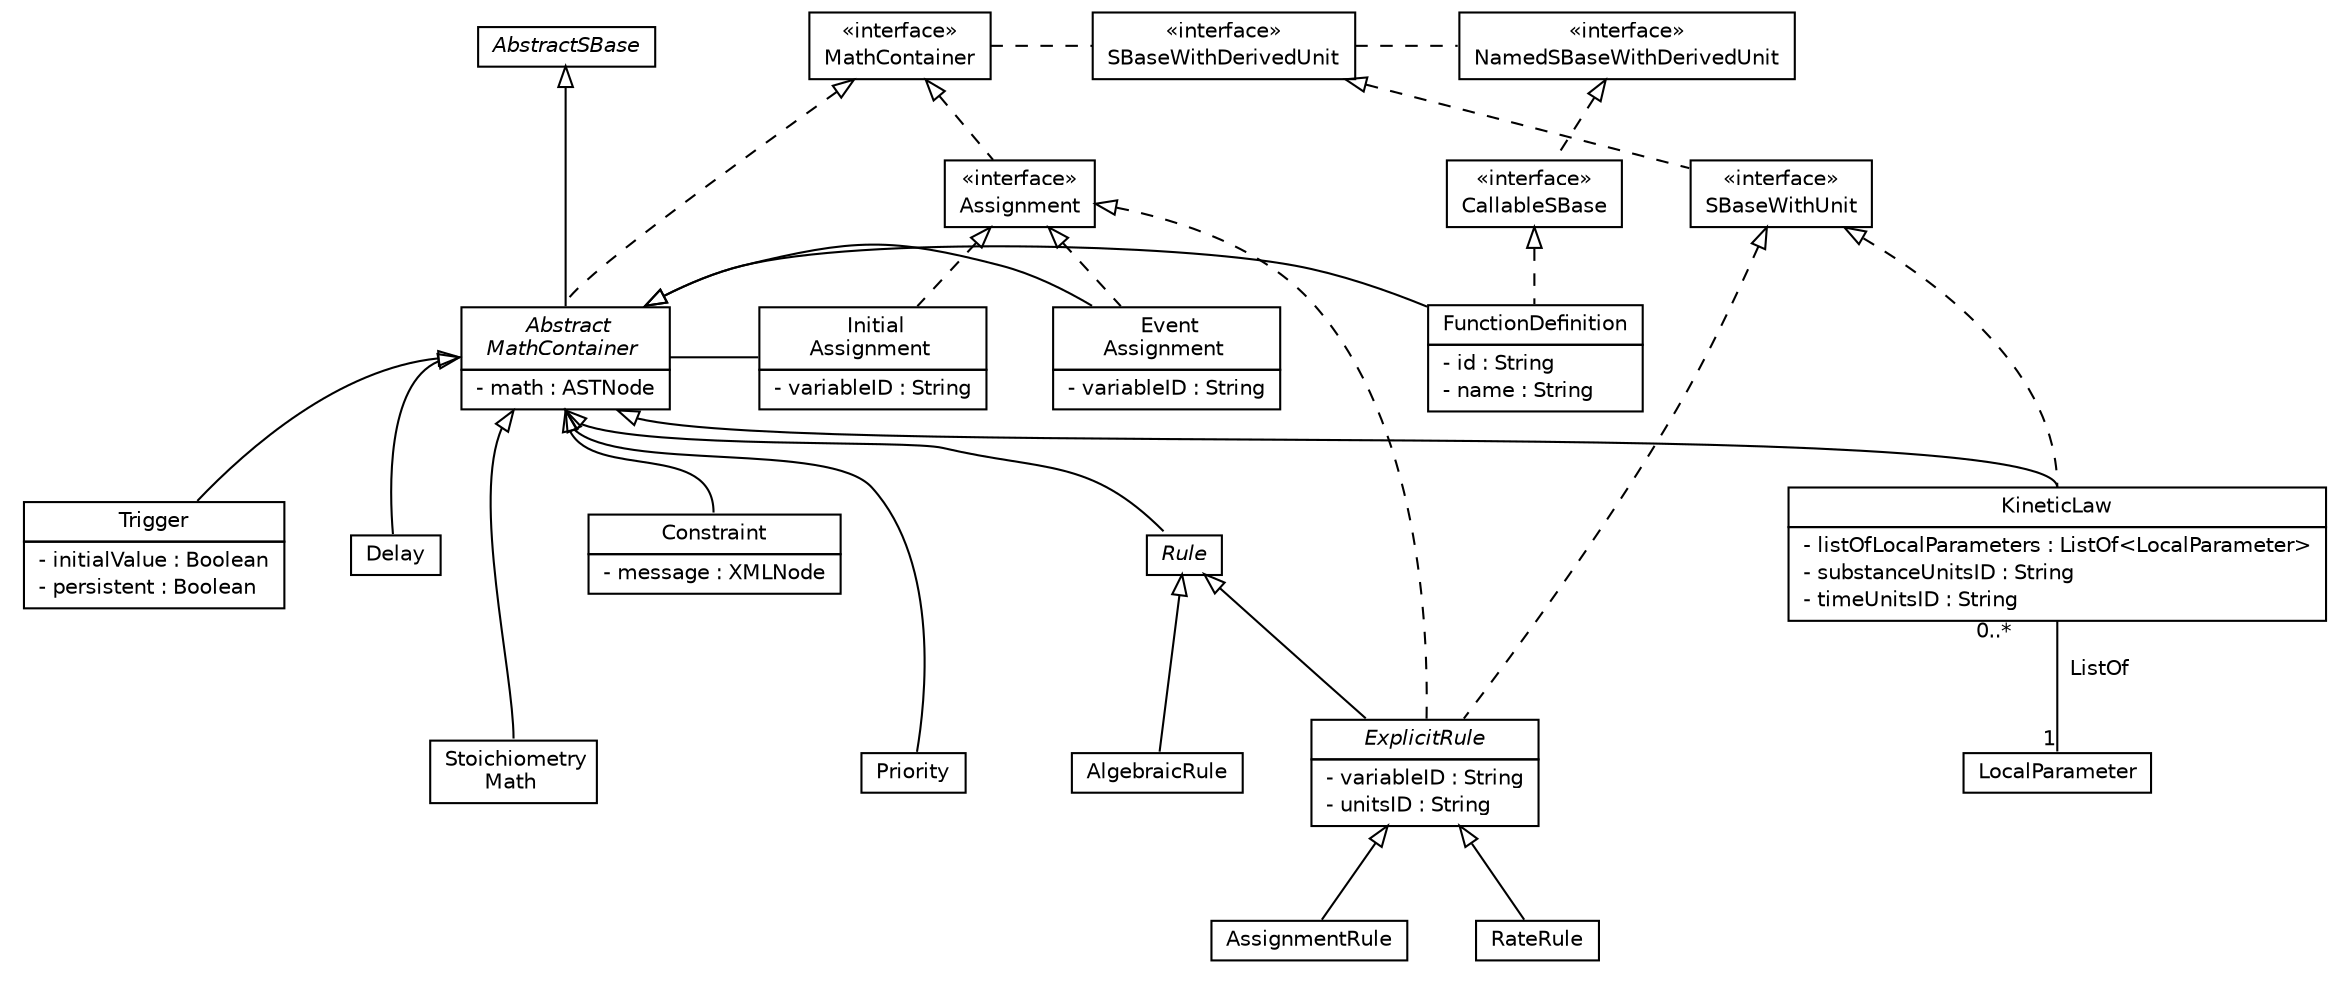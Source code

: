 #!/usr/local/bin/dot
#
# Class diagram
# Generated by UMLGraph version 5.2 (http://www.umlgraph.org/)
#
// dot -Tpdf -oMathContainer.pdf MathContainer.dot && acroread MathContainer.pdf &

digraph G {
margin=0;
	edge [fontname="Helvetica",fontsize=10,labelfontname="Helvetica",labelfontsize=10];
	node [fontname="Helvetica",fontsize=10,shape=plaintext,margin="0.1,0"];
	nodesep=0.25;
	ranksep=0.5;

// // org.sbml.jsbml.SBase
// 	c [label=<<table title="org.sbml.jsbml.SBase" border="0" cellborder="1" cellspacing="0" cellpadding="2" port="p">
// 		<tr><td><table border="0" cellspacing="0" cellpadding="1">
// <tr><td align="center" balign="center"> &#171;interface&#187; </td></tr>
// <tr><td align="center" balign="center"> SBase </td></tr>
// 		</table></td></tr>
// 		</table>>, fontname="Helvetica", fontcolor="black", fontsize=10.0];
// //org.sbml.jsbml.CallableSBase implements org.sbml.jsbml.NamedSBaseWithDerivedUnit
// 	c:p -> c11:p [dir=back,arrowtail=empty,style=dashed];
// //org.sbml.jsbml.AbstractSBase implements org.sbml.jsbml.SBase
// 	c:p -> c18:p [dir=back,arrowtail=empty,style=dashed];
// {rank="same"; c18; c11; c}

	// org.sbml.jsbml.EventAssignment
	c0 [label=<<table title="org.sbml.jsbml.EventAssignment" border="0" cellborder="1" cellspacing="0" cellpadding="2" port="p">
		<tr><td><table border="0" cellspacing="0" cellpadding="1">
<tr><td align="center" balign="center"> Event<br/>Assignment </td></tr>
		</table></td></tr>
<tr><td><table border="0" cellspacing="0" cellpadding="1">
<tr><td align="left" balign="left"> - variableID : String </td></tr>
		</table></td></tr>
		</table>>, fontname="Helvetica", fontcolor="black", fontsize=10.0];
	// org.sbml.jsbml.Rule
	c1 [height=0.1,label=<<table title="org.sbml.jsbml.Rule" border="0" cellborder="1" cellspacing="0" cellpadding="2" port="p">
		<tr><td><table border="0" cellspacing="0" cellpadding="1">
<tr><td align="center" balign="center"><font face="Helvetica-Oblique"> Rule </font></td></tr>
		</table></td></tr>
		</table>>, fontname="Helvetica", fontcolor="black", fontsize=10.0];
	// org.sbml.jsbml.AlgebraicRule
	c2 [label=<<table title="org.sbml.jsbml.AlgebraicRule" border="0" cellborder="1" cellspacing="0" cellpadding="2" port="p">
		<tr><td><table border="0" cellspacing="0" cellpadding="1">
<tr><td align="center" balign="center"> AlgebraicRule </td></tr>
		</table></td></tr>
		</table>>, fontname="Helvetica", fontcolor="black", fontsize=10.0];
	// org.sbml.jsbml.AssignmentRule
	c3 [label=<<table title="org.sbml.jsbml.AssignmentRule" border="0" cellborder="1" cellspacing="0" cellpadding="2" port="p">
		<tr><td><table border="0" cellspacing="0" cellpadding="1">
<tr><td align="center" balign="center"> AssignmentRule </td></tr>
		</table></td></tr>
		</table>>, fontname="Helvetica", fontcolor="black", fontsize=10.0];
	// org.sbml.jsbml.RateRule
	c4 [label=<<table title="org.sbml.jsbml.RateRule" border="0" cellborder="1" cellspacing="0" cellpadding="2" port="p">
		<tr><td><table border="0" cellspacing="0" cellpadding="1">
<tr><td align="center" balign="center"> RateRule </td></tr>
		</table></td></tr>
		</table>>, fontname="Helvetica", fontcolor="black", fontsize=10.0];
	// org.sbml.jsbml.InitialAssignment
	c5 [height=0.1,with=0.1,label=<<table title="org.sbml.jsbml.InitialAssignment" border="0" cellborder="1" cellspacing="0" cellpadding="2" port="p">
		<tr><td><table border="0" cellspacing="0" cellpadding="1" port="p1">
<tr><td align="center" balign="center"> Initial<br/>Assignment </td></tr>
		</table></td></tr>
<tr><td><table border="0" cellspacing="0" cellpadding="1">
<tr><td align="left" balign="left"> - variableID : String </td></tr>
		</table></td></tr>
		</table>>, fontname="Helvetica", fontcolor="black", fontsize=10.0];
	// org.sbml.jsbml.Constraint
	c6 [height=0.1,label=<<table title="org.sbml.jsbml.Constraint" border="0" cellborder="1" cellspacing="0" cellpadding="2" port="p">
		<tr><td><table border="0" cellspacing="0" cellpadding="1">
<tr><td align="center" balign="center"> Constraint </td></tr>
		</table></td></tr>
		<tr><td><table border="0" cellspacing="0" cellpadding="1">
<tr><td align="left" balign="left"> - message : XMLNode </td></tr>
		</table></td></tr>
		</table>>, fontname="Helvetica", fontcolor="black", fontsize=10.0];
	// org.sbml.jsbml.Delay
	c7 [label=<<table title="org.sbml.jsbml.Delay" border="0" cellborder="1" cellspacing="0" cellpadding="2" port="p">
		<tr><td><table border="0" cellspacing="0" cellpadding="1">
<tr><td align="center" balign="center"> Delay </td></tr>
		</table></td></tr>
		</table>>, fontname="Helvetica", fontcolor="black", fontsize=10.0];
	// org.sbml.jsbml.Trigger
	c8 [label=<<table title="org.sbml.jsbml.Trigger" border="0" cellborder="1" cellspacing="0" cellpadding="2" port="p">
  <tr>
    <td>
      <table border="0" cellspacing="0" cellpadding="1">
        <tr>
          <td align="center" balign="center"> Trigger </td>
        </tr>
      </table>
    </td>
  </tr>
  <tr>
    <td>
      <table border="0" cellspacing="0" cellpadding="1">
        <tr><td align="left" balign="left"> - initialValue : Boolean </td></tr>
        <tr><td align="left" balign="left"> - persistent : Boolean </td></tr>
      </table>
    </td>
  </tr>
</table>>, fontname="Helvetica", fontcolor="black", fontsize=10.0];
	// org.sbml.jsbml.StoichiometryMath
	c9 [height=0.1,label=<<table title="org.sbml.jsbml.StoichiometryMath" border="0" cellborder="1" cellspacing="0" cellpadding="2" port="p">
		<tr><td><table border="0" cellspacing="0" cellpadding="1">
<tr><td align="center" balign="center"> Stoichiometry<br/>Math </td></tr>
		</table></td></tr>
		</table>>, fontname="Helvetica", fontcolor="black", fontsize=10.0];
// 	// org.sbml.jsbml.ListOf<T extends SBase>
// 	c10 [label=<<table title="org.sbml.jsbml.ListOf" border="0" cellborder="1" cellspacing="0" cellpadding="2" port="p">
// 		<tr><td><table border="0" cellspacing="0" cellpadding="1">
// <tr><td align="center" balign="center"> ListOf&lt;T extends SBase&gt; </td></tr>
// 		</table></td></tr>
// 		</table>>, fontname="Helvetica", fontcolor="black", fontsize=10.0];
	// org.sbml.jsbml.CallableSBase
	c11 [height=0.1,width=0.1,label=<<table title="org.sbml.jsbml.CallableSBase" border="0" cellborder="1" cellspacing="0" cellpadding="2" port="p">
		<tr><td><table border="0" cellspacing="0" cellpadding="1">
<tr><td align="center" balign="center"> &#171;interface&#187; </td></tr>
<tr><td align="center" balign="center"> CallableSBase </td></tr>
		</table></td></tr>
		</table>>, fontname="Helvetica", fontcolor="black", fontsize=10.0];
	// org.sbml.jsbml.AbstractMathContainer
	c12 [height=0.1,margin=0,label=<<table title="org.sbml.jsbml.AbstractMathContainer" border="0" cellborder="1" cellspacing="0" cellpadding="2" port="p">
		<tr><td><table border="0" cellspacing="0" cellpadding="1">
<tr><td align="center" balign="center"><font face="Helvetica-Oblique"> Abstract<br/>MathContainer </font></td></tr>
</table></td></tr>
		<tr><td><table border="0" cellspacing="0" cellpadding="1">
<!--<tr><td align="left" balign="left"> - formula : String </td></tr>-->
<tr><td align="left" balign="left"> - math : ASTNode </td></tr>
		</table></td></tr>
		</table>>, fontname="Helvetica", fontcolor="black", fontsize=10.0];
	// org.sbml.jsbml.ASTNode
// 	c13 [label=<<table title="org.sbml.jsbml.ASTNode" border="0" cellborder="1" cellspacing="0" cellpadding="2" port="p">
// 		<tr><td><table border="0" cellspacing="0" cellpadding="1">
// <tr><td align="center" balign="center"> ASTNode </td></tr>
// 		</table></td></tr>
// 		</table>>, fontname="Helvetica", fontcolor="black", fontsize=10.0];
// 	// org.sbml.jsbml.ASTNodeCompiler
// 	c15 [label=<<table title="org.sbml.jsbml.ASTNodeCompiler" border="0" cellborder="1" cellspacing="0" cellpadding="2" port="p">
// 		<tr><td><table border="0" cellspacing="0" cellpadding="1">
// <tr><td align="center" balign="center"> &#171;interface&#187; </td></tr>
// <tr><td align="center" balign="center"> ASTNodeCompiler </td></tr>
// 		</table></td></tr>
// 		</table>>, fontname="Helvetica", fontcolor="black", fontsize=10.0];
	// org.sbml.jsbml.KineticLaw
	c16 [height=0.1,label=<<table title="org.sbml.jsbml.KineticLaw" border="0" cellborder="1" cellspacing="0" cellpadding="2" port="p">
		<tr><td><table border="0" cellspacing="0" cellpadding="1">
<tr><td align="center" balign="center"> KineticLaw </td></tr>
		</table></td></tr>
		<tr><td><table border="0" cellspacing="0" cellpadding="1">
<tr><td align="left" balign="left"> - listOfLocalParameters : ListOf&lt;LocalParameter&gt; </td></tr>
<tr><td align="left" balign="left"> - substanceUnitsID : String </td></tr>
<tr><td align="left" balign="left"> - timeUnitsID : String </td></tr>
		</table></td></tr>
		</table>>, fontname="Helvetica", fontcolor="black", fontsize=10.0];
	// org.sbml.jsbml.FunctionDefinition
	c17 [height=0.1,label=<<table title="org.sbml.jsbml.FunctionDefinition" border="0" cellborder="1" cellspacing="0" cellpadding="2" port="p">
		<tr><td><table border="0" cellspacing="0" cellpadding="1">
<tr><td align="center" balign="center"> FunctionDefinition </td></tr>
		</table></td></tr>
		<tr><td><table border="0" cellspacing="0" cellpadding="1">
<tr><td align="left" balign="left"> - id : String </td></tr>
<tr><td align="left" balign="left"> - name : String </td></tr>
		</table></td></tr>
		</table>>, fontname="Helvetica", fontcolor="black", fontsize=10.0];
	c32 [height=0.1,label=<<table title="org.sbml.jsbml.ExplicitRule" border="0" cellborder="1" cellspacing="0" cellpadding="2" port="p">
		<tr><td><table border="0" cellspacing="0" cellpadding="1">
<tr><td align="center" balign="center"><font face="Helvetica-Oblique"> ExplicitRule </font></td></tr>
		</table></td></tr>
		<tr><td><table border="0" cellspacing="0" cellpadding="1">
<tr><td align="left" balign="left"> - variableID : String </td></tr>
<tr><td align="left" balign="left"> - unitsID : String </td></tr>
		</table></td></tr>
		</table>>, fontname="Helvetica", fontcolor="black", fontsize=10.0];
	// org.sbml.jsbml.Priority
	c45 [label=<<table title="org.sbml.jsbml.Priority" border="0" cellborder="1" cellspacing="0" cellpadding="2" port="p">
		<tr><td><table border="0" cellspacing="0" cellpadding="1">
<tr><td align="center" balign="center"> Priority </td></tr>
		</table></td></tr>
		</table>>, fontname="Helvetica", fontcolor="black", fontsize=10.0];
	//org.sbml.jsbml.EventAssignment extends org.sbml.jsbml.AbstractMathContainer
	c12:p -> c0:p [dir=back,arrowtail=empty];
	//org.sbml.jsbml.Rule extends org.sbml.jsbml.AbstractMathContainer
	c12:s -> c1:nw [dir=back,arrowtail=empty];
	//org.sbml.jsbml.AlgebraicRule extends org.sbml.jsbml.Rule
	c1:p -> c2:p [dir=back,arrowtail=empty];
	//org.sbml.jsbml.ExplicitRule extends org.sbml.jsbml.Rule
	c1:p -> c32:p [dir=back,arrowtail=empty];
	//org.sbml.jsbml.AssignmentRule extends org.sbml.jsbml.ExplicitRule
	c32:p -> c3:p [dir=back,arrowtail=empty];
	//org.sbml.jsbml.RateRule extends org.sbml.jsbml.ExplicitRule
	c32:p -> c4:p [dir=back,arrowtail=empty];
	//org.sbml.jsbml.InitialAssignment extends org.sbml.jsbml.AbstractMathContainer
	c12:p -> c5:p [dir=back,arrowtail=empty];
	//org.sbml.jsbml.Constraint extends org.sbml.jsbml.AbstractMathContainer
	c12:s -> c6:n [dir=back,arrowtail=empty];
	//org.sbml.jsbml.Delay extends org.sbml.jsbml.AbstractMathContainer
	c12:w -> c7:p [dir=back,arrowtail=empty];
	//org.sbml.jsbml.Priority extends org.sbml.jsbml.AbstractMathContainer
	c12:s -> c45:p [dir=back,arrowtail=empty];
	//org.sbml.jsbml.Trigger extends org.sbml.jsbml.AbstractMathContainer
	c12:w -> c8:p [dir=back,arrowtail=empty];
	//org.sbml.jsbml.StoichiometryMath extends org.sbml.jsbml.AbstractMathContainer
	c12:sw -> c9:n [dir=back,arrowtail=empty];
	//org.sbml.jsbml.ListOf<T extends SBase> extends AbstractSBase
// 	c18:p -> c10:p [dir=back,arrowtail=empty];
	//org.sbml.jsbml.ListOf<T extends SBase> implements java.util.List<E>
// 	c19:p -> c10:p [dir=back,arrowtail=empty,style=dashed];
	//org.sbml.jsbml.AbstractMathContainer implements MathContainer
	c18:p -> c12:n [dir=back,arrowtail=empty, style=dashed];
	// org.sbml.jsbml.AbstractMathContainer COMPOSED org.sbml.jsbml.ASTNode
// 	c12:p -> c13:p [taillabel="0..1", label="math", headlabel="1", fontname="Helvetica", fontcolor="black", fontsize=10.0, color="black", arrowhead=none, arrowtail=diamond];
	//org.sbml.jsbml.ASTNode implements javax.swing.tree.TreeNode
// 	c20:p -> c13:p [dir=back,arrowtail=empty,style=dashed];
	// org.sbml.jsbml.ASTNode COMPOSED org.sbml.jsbml.ASTNode
// 	c13:p -> c13:p [taillabel="0..n", label="child", headlabel="1", fontname="Helvetica", fontcolor="black", fontsize=10.0, color="black", arrowhead=none, arrowtail=diamond];
	// org.sbml.jsbml.ASTNode DEPEND org.sbml.jsbml.ASTNodeCompiler
// 	c13:p -> c15:p [taillabel="", label="&#171;call&#187;", headlabel="", fontname="Helvetica", fontcolor="black", fontsize=10.0, color="black", arrowhead=open, style=dashed];
	//org.sbml.jsbml.KineticLaw extends org.sbml.jsbml.AbstractMathContainer
	c12:se -> c16:n [dir=back,arrowtail=empty];
	// org.sbml.jsbml.KineticLaw COMPOSED LocalParameter
	c16:s -> c21:p [taillabel="0..*       ", label="  ListOf", headlabel="1", fontname="Helvetica", fontcolor="black", fontsize=10.0, color="black", arrowhead=none, arrowtail=diamond];
	//org.sbml.jsbml.FunctionDefinition extends org.sbml.jsbml.AbstractMathContainer
	c12:p -> c17:p [dir=back,arrowtail=empty];
	//org.sbml.jsbml.FunctionDefinition implements org.sbml.jsbml.CallableSBase
	c11:s -> c17:p [dir=back,arrowtail=empty,style=dashed];
	// MathContainer
	c18[label=<<table title="org.sbml.jsbml.MathContainer" border="0" cellborder="1" cellspacing="0" cellpadding="2" port="p">
		<tr><td><table border="0" cellspacing="0" cellpadding="1">
		<tr><td align="center" balign="center"> &#171;interface&#187; </td></tr>
<tr><td align="center" balign="center"><font face="Helvetica"> MathContainer </font></td></tr>
		</table></td></tr>
		</table>>, fontname="Helvetica", fontcolor="black", fontsize=10.0];
	// java.util.List<E>
// 	c19 [label=<<table title="java.util.List" border="0" cellborder="1" cellspacing="0" cellpadding="2" port="p" href="http://java.sun.com/j2se/1.4.2/docs/api/java/util/List.html">
// 		<tr><td><table border="0" cellspacing="0" cellpadding="1">
// <tr><td align="center" balign="center"> &#171;interface&#187; </td></tr>
// <tr><td align="center" balign="center"> List&lt;E&gt; </td></tr>
// 		</table></td></tr>
// 		</table>>, fontname="Helvetica", fontcolor="black", fontsize=10.0];
	// javax.swing.tree.TreeNode
// 	c20 [label=<<table title="javax.swing.tree.TreeNode" border="0" cellborder="1" cellspacing="0" cellpadding="2" port="p" href="http://java.sun.com/j2se/1.4.2/docs/api/javax/swing/tree/TreeNode.html">
// 		<tr><td><table border="0" cellspacing="0" cellpadding="1">
// <tr><td align="center" balign="center"> &#171;interface&#187; </td></tr>
// <tr><td align="center" balign="center"> TreeNode </td></tr>
// 		</table></td></tr>
// 		</table>>, fontname="Helvetica", fontcolor="black", fontsize=10.0];
	// LocalParameter
	c21[label=<<table title="LocalParameter" border="0" cellborder="1" cellspacing="0" cellpadding="2" port="p" href="http://java.sun.com/j2se/1.4.2/docs/api//LocalParameter.html">
		<tr><td><table border="0" cellspacing="0" cellpadding="1">
<tr><td align="center" balign="center"> LocalParameter </td></tr>
		</table></td></tr>
		</table>>, fontname="Helvetica", fontcolor="black", fontsize=10.0];
        // org.sbml.jsbml.SBaseWithDerivedUnit
	c22 [height=0.1,width=0.1,label=<<table title="org.sbml.jsbml.SBaseWithDerivedUnit" border="0" cellborder="1" cellspacing="0" cellpadding="2" port="p">
		<tr><td><table border="0" cellspacing="0" cellpadding="1">
<tr><td align="center" balign="center"> &#171;interface&#187; </td></tr>
<tr><td align="center" balign="center"> SBaseWithDerivedUnit </td></tr>
		</table></td></tr>
		</table>>, fontname="Helvetica", fontcolor="black", fontsize=10.0];
        // NamedSBaseWithDerivedUnit
        c23 [height=0.1,width=0.1,label=<<table title="org.sbml.jsbml.NamedSBaseWithDerivedUnit" border="0" cellborder="1" cellspacing="0" cellpadding="2" port="p">
		<tr><td><table border="0" cellspacing="0" cellpadding="1">
<tr><td align="center" balign="center"> &#171;interface&#187; </td></tr>
<tr><td align="center" balign="center"> NamedSBaseWithDerivedUnit </td></tr>
		</table></td></tr>
		</table>>, fontname="Helvetica", fontcolor="black", fontsize=10.0];
	// org.sbml.jsbml.SBaseWithUnit
	c33 [height=0.1,width=0.1,label=<<table title="org.sbml.jsbml.SBaseWithUnit" border="0" cellborder="1" cellspacing="0" cellpadding="2" port="p">
		<tr><td><table border="0" cellspacing="0" cellpadding="1">
<tr><td align="center" balign="center"> &#171;interface&#187; </td></tr>
<tr><td align="center" balign="center"> SBaseWithUnit </td></tr>
		</table></td></tr>
		</table>>, fontname="Helvetica", fontcolor="black", fontsize=10.0];
	// org.sbml.jsbml.Assignment
	c34 [height=0.1,width=0.1,label=<<table title="org.sbml.jsbml.Assignment" border="0" cellborder="1" cellspacing="0" cellpadding="2" port="p">
		<tr><td><table border="0" cellspacing="0" cellpadding="1">
<tr><td align="center" balign="center"> &#171;interface&#187; </td></tr>
<tr><td align="center" balign="center"> Assignment </td></tr>
		</table></td></tr>
		</table>>, fontname="Helvetica", fontcolor="black", fontsize=10.0];
	// org.sbml.jsbml.AbstractSBase
	c35 [height=0.1,margin=0,label=<<table title="org.sbml.jsbml.AbstractSBase" border="0" cellborder="1" cellspacing="0" cellpadding="2" port="p">
		<tr><td><table border="0" cellspacing="0" cellpadding="1">
<tr><td align="center" balign="center"><font face="Helvetica-Oblique"> AbstractSBase </font></td></tr>
</table></td></tr>
		</table>>, fontname="Helvetica", fontcolor="black", fontsize=10.0];
{rank="same"; c32; c9; c45}
{rank="same"; c12; c5; c0; c17}
{rank="same"; c18; c22; c35}
{rank="same"; c11; c33}
//c0:s -> c6:n [style="invis"];
c1:s -> c17:n [style="invis"];
c18:p -> c22:p [dir=back,arrowtail=none,style=dashed,arrowhead=empty];
// c22:p -> c12:n [dir=back,arrowtail=empty,style=dashed];
c22:p -> c23:p [dir=back,arrowtail=empty,style=dashed];
{rank="same"; c22; c23}
c23:p -> c11:p [dir=back,arrowtail=empty,style=dashed];
c22:p -> c33:p [dir=back,arrowtail=empty,style=dashed];
c33:p -> c32:p [dir=back,arrowtail=empty,style=dashed]; // ExplicitRule
c33:p -> c16:n [dir=back,arrowtail=empty,style=dashed]; // KineticLaw
c34:p -> c32:p [dir=back,arrowtail=empty,style=dashed]; // ExplicitRule
c34:p ->  c5:p [dir=back,arrowtail=empty,style=dashed]; // InitialAssignment
c34:p ->  c0:p [dir=back,arrowtail=empty,style=dashed]; // EventAssignment
c18:p -> c34:p [dir=back,arrowtail=empty,style=dashed]; // MathContainer
c35:p -> c12:p [dir=back,arrowtail=empty]; // AbstractSBase
}

